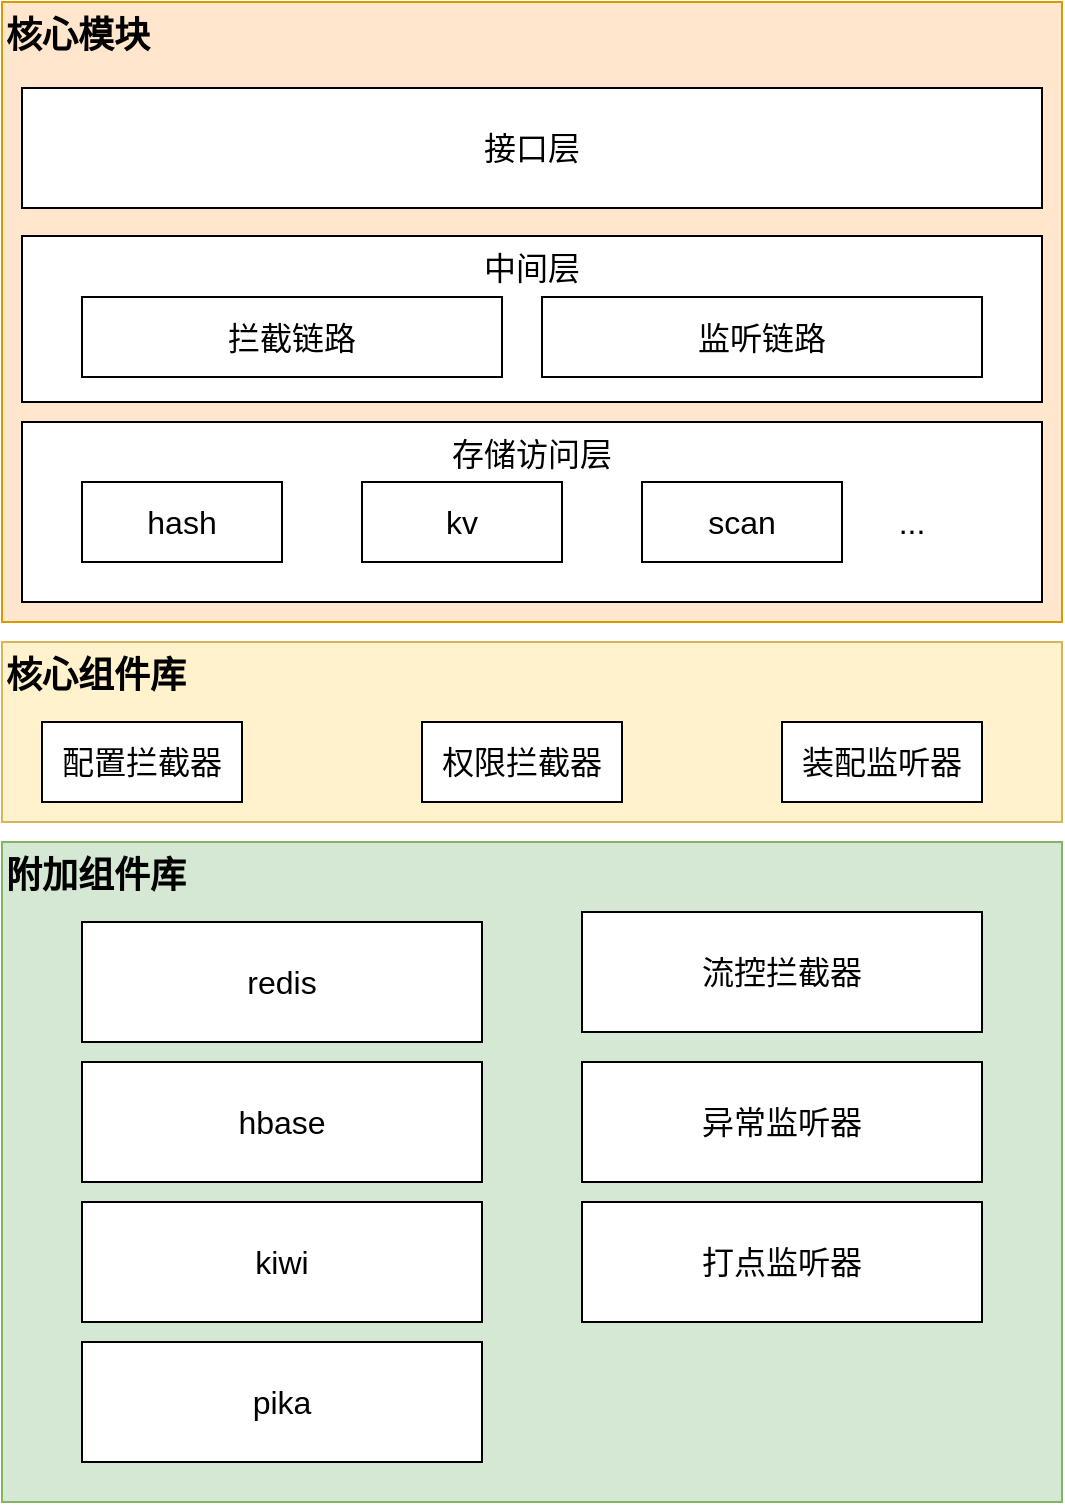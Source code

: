<mxfile version="17.4.4" type="github">
  <diagram id="GQeWL2nTSIG87tDZNMUT" name="Page-1">
    <mxGraphModel dx="1278" dy="747" grid="1" gridSize="10" guides="1" tooltips="1" connect="1" arrows="1" fold="1" page="1" pageScale="1" pageWidth="827" pageHeight="1169" math="0" shadow="0">
      <root>
        <mxCell id="0" />
        <mxCell id="1" parent="0" />
        <mxCell id="KhDFo-M1c330gRiOqBZQ-3" value="附加组件库" style="rounded=0;whiteSpace=wrap;html=1;verticalAlign=top;align=left;fontSize=18;fontStyle=1;fillColor=#d5e8d4;strokeColor=#82b366;" parent="1" vertex="1">
          <mxGeometry x="130" y="550" width="530" height="330" as="geometry" />
        </mxCell>
        <mxCell id="KhDFo-M1c330gRiOqBZQ-4" value="核心模块" style="rounded=0;whiteSpace=wrap;html=1;verticalAlign=top;align=left;fontSize=18;fontStyle=1;fillColor=#ffe6cc;strokeColor=#d79b00;" parent="1" vertex="1">
          <mxGeometry x="130" y="130" width="530" height="310" as="geometry" />
        </mxCell>
        <mxCell id="KhDFo-M1c330gRiOqBZQ-5" value="中间层" style="rounded=0;whiteSpace=wrap;html=1;verticalAlign=top;fontSize=16;" parent="1" vertex="1">
          <mxGeometry x="140" y="247" width="510" height="83" as="geometry" />
        </mxCell>
        <mxCell id="KhDFo-M1c330gRiOqBZQ-6" value="存储访问层" style="rounded=0;whiteSpace=wrap;html=1;fontSize=16;verticalAlign=top;" parent="1" vertex="1">
          <mxGeometry x="140" y="340" width="510" height="90" as="geometry" />
        </mxCell>
        <mxCell id="KhDFo-M1c330gRiOqBZQ-7" value="拦截链路" style="rounded=0;whiteSpace=wrap;html=1;fontSize=16;" parent="1" vertex="1">
          <mxGeometry x="170" y="277.5" width="210" height="40" as="geometry" />
        </mxCell>
        <mxCell id="KhDFo-M1c330gRiOqBZQ-8" value="&lt;font style=&quot;font-size: 18px&quot;&gt;&lt;b&gt;核心组件库&lt;/b&gt;&lt;/font&gt;" style="rounded=0;whiteSpace=wrap;html=1;fontSize=16;verticalAlign=top;align=left;fillColor=#fff2cc;strokeColor=#d6b656;" parent="1" vertex="1">
          <mxGeometry x="130" y="450" width="530" height="90" as="geometry" />
        </mxCell>
        <mxCell id="KhDFo-M1c330gRiOqBZQ-10" value="监听链路" style="rounded=0;whiteSpace=wrap;html=1;fontSize=16;" parent="1" vertex="1">
          <mxGeometry x="400" y="277.5" width="220" height="40" as="geometry" />
        </mxCell>
        <mxCell id="KhDFo-M1c330gRiOqBZQ-11" value="接口层" style="rounded=0;whiteSpace=wrap;html=1;fontSize=16;" parent="1" vertex="1">
          <mxGeometry x="140" y="173" width="510" height="60" as="geometry" />
        </mxCell>
        <mxCell id="KhDFo-M1c330gRiOqBZQ-12" value="redis" style="rounded=0;whiteSpace=wrap;html=1;fontSize=16;" parent="1" vertex="1">
          <mxGeometry x="170" y="590" width="200" height="60" as="geometry" />
        </mxCell>
        <mxCell id="KhDFo-M1c330gRiOqBZQ-13" value="hbase" style="rounded=0;whiteSpace=wrap;html=1;fontSize=16;" parent="1" vertex="1">
          <mxGeometry x="170" y="660" width="200" height="60" as="geometry" />
        </mxCell>
        <mxCell id="KhDFo-M1c330gRiOqBZQ-14" value="kiwi" style="rounded=0;whiteSpace=wrap;html=1;fontSize=16;" parent="1" vertex="1">
          <mxGeometry x="170" y="730" width="200" height="60" as="geometry" />
        </mxCell>
        <mxCell id="KhDFo-M1c330gRiOqBZQ-15" value="pika" style="rounded=0;whiteSpace=wrap;html=1;fontSize=16;" parent="1" vertex="1">
          <mxGeometry x="170" y="800" width="200" height="60" as="geometry" />
        </mxCell>
        <mxCell id="KhDFo-M1c330gRiOqBZQ-16" value="权限拦截器" style="rounded=0;whiteSpace=wrap;html=1;fontSize=16;" parent="1" vertex="1">
          <mxGeometry x="340" y="490" width="100" height="40" as="geometry" />
        </mxCell>
        <mxCell id="KhDFo-M1c330gRiOqBZQ-17" value="异常监听器" style="rounded=0;whiteSpace=wrap;html=1;fontSize=16;" parent="1" vertex="1">
          <mxGeometry x="420" y="660" width="200" height="60" as="geometry" />
        </mxCell>
        <mxCell id="KhDFo-M1c330gRiOqBZQ-18" value="流控拦截器" style="rounded=0;whiteSpace=wrap;html=1;fontSize=16;" parent="1" vertex="1">
          <mxGeometry x="420" y="585" width="200" height="60" as="geometry" />
        </mxCell>
        <mxCell id="KhDFo-M1c330gRiOqBZQ-19" value="装配监听器" style="rounded=0;whiteSpace=wrap;html=1;fontSize=16;" parent="1" vertex="1">
          <mxGeometry x="520" y="490" width="100" height="40" as="geometry" />
        </mxCell>
        <mxCell id="KhDFo-M1c330gRiOqBZQ-20" value="配置拦截器" style="rounded=0;whiteSpace=wrap;html=1;fontSize=16;" parent="1" vertex="1">
          <mxGeometry x="150" y="490" width="100" height="40" as="geometry" />
        </mxCell>
        <mxCell id="KhDFo-M1c330gRiOqBZQ-21" value="打点监听器" style="rounded=0;whiteSpace=wrap;html=1;fontSize=16;" parent="1" vertex="1">
          <mxGeometry x="420" y="730" width="200" height="60" as="geometry" />
        </mxCell>
        <mxCell id="caog0tyJu0MzEItGIJM4-1" value="hash" style="rounded=0;whiteSpace=wrap;html=1;fontSize=16;" vertex="1" parent="1">
          <mxGeometry x="170" y="370" width="100" height="40" as="geometry" />
        </mxCell>
        <mxCell id="caog0tyJu0MzEItGIJM4-2" value="scan" style="rounded=0;whiteSpace=wrap;html=1;fontSize=16;" vertex="1" parent="1">
          <mxGeometry x="450" y="370" width="100" height="40" as="geometry" />
        </mxCell>
        <mxCell id="caog0tyJu0MzEItGIJM4-3" value="kv" style="rounded=0;whiteSpace=wrap;html=1;fontSize=16;" vertex="1" parent="1">
          <mxGeometry x="310" y="370" width="100" height="40" as="geometry" />
        </mxCell>
        <mxCell id="caog0tyJu0MzEItGIJM4-4" value="..." style="rounded=0;whiteSpace=wrap;html=1;fontSize=16;strokeColor=#FFFFFF;" vertex="1" parent="1">
          <mxGeometry x="560" y="370" width="50" height="40" as="geometry" />
        </mxCell>
      </root>
    </mxGraphModel>
  </diagram>
</mxfile>
